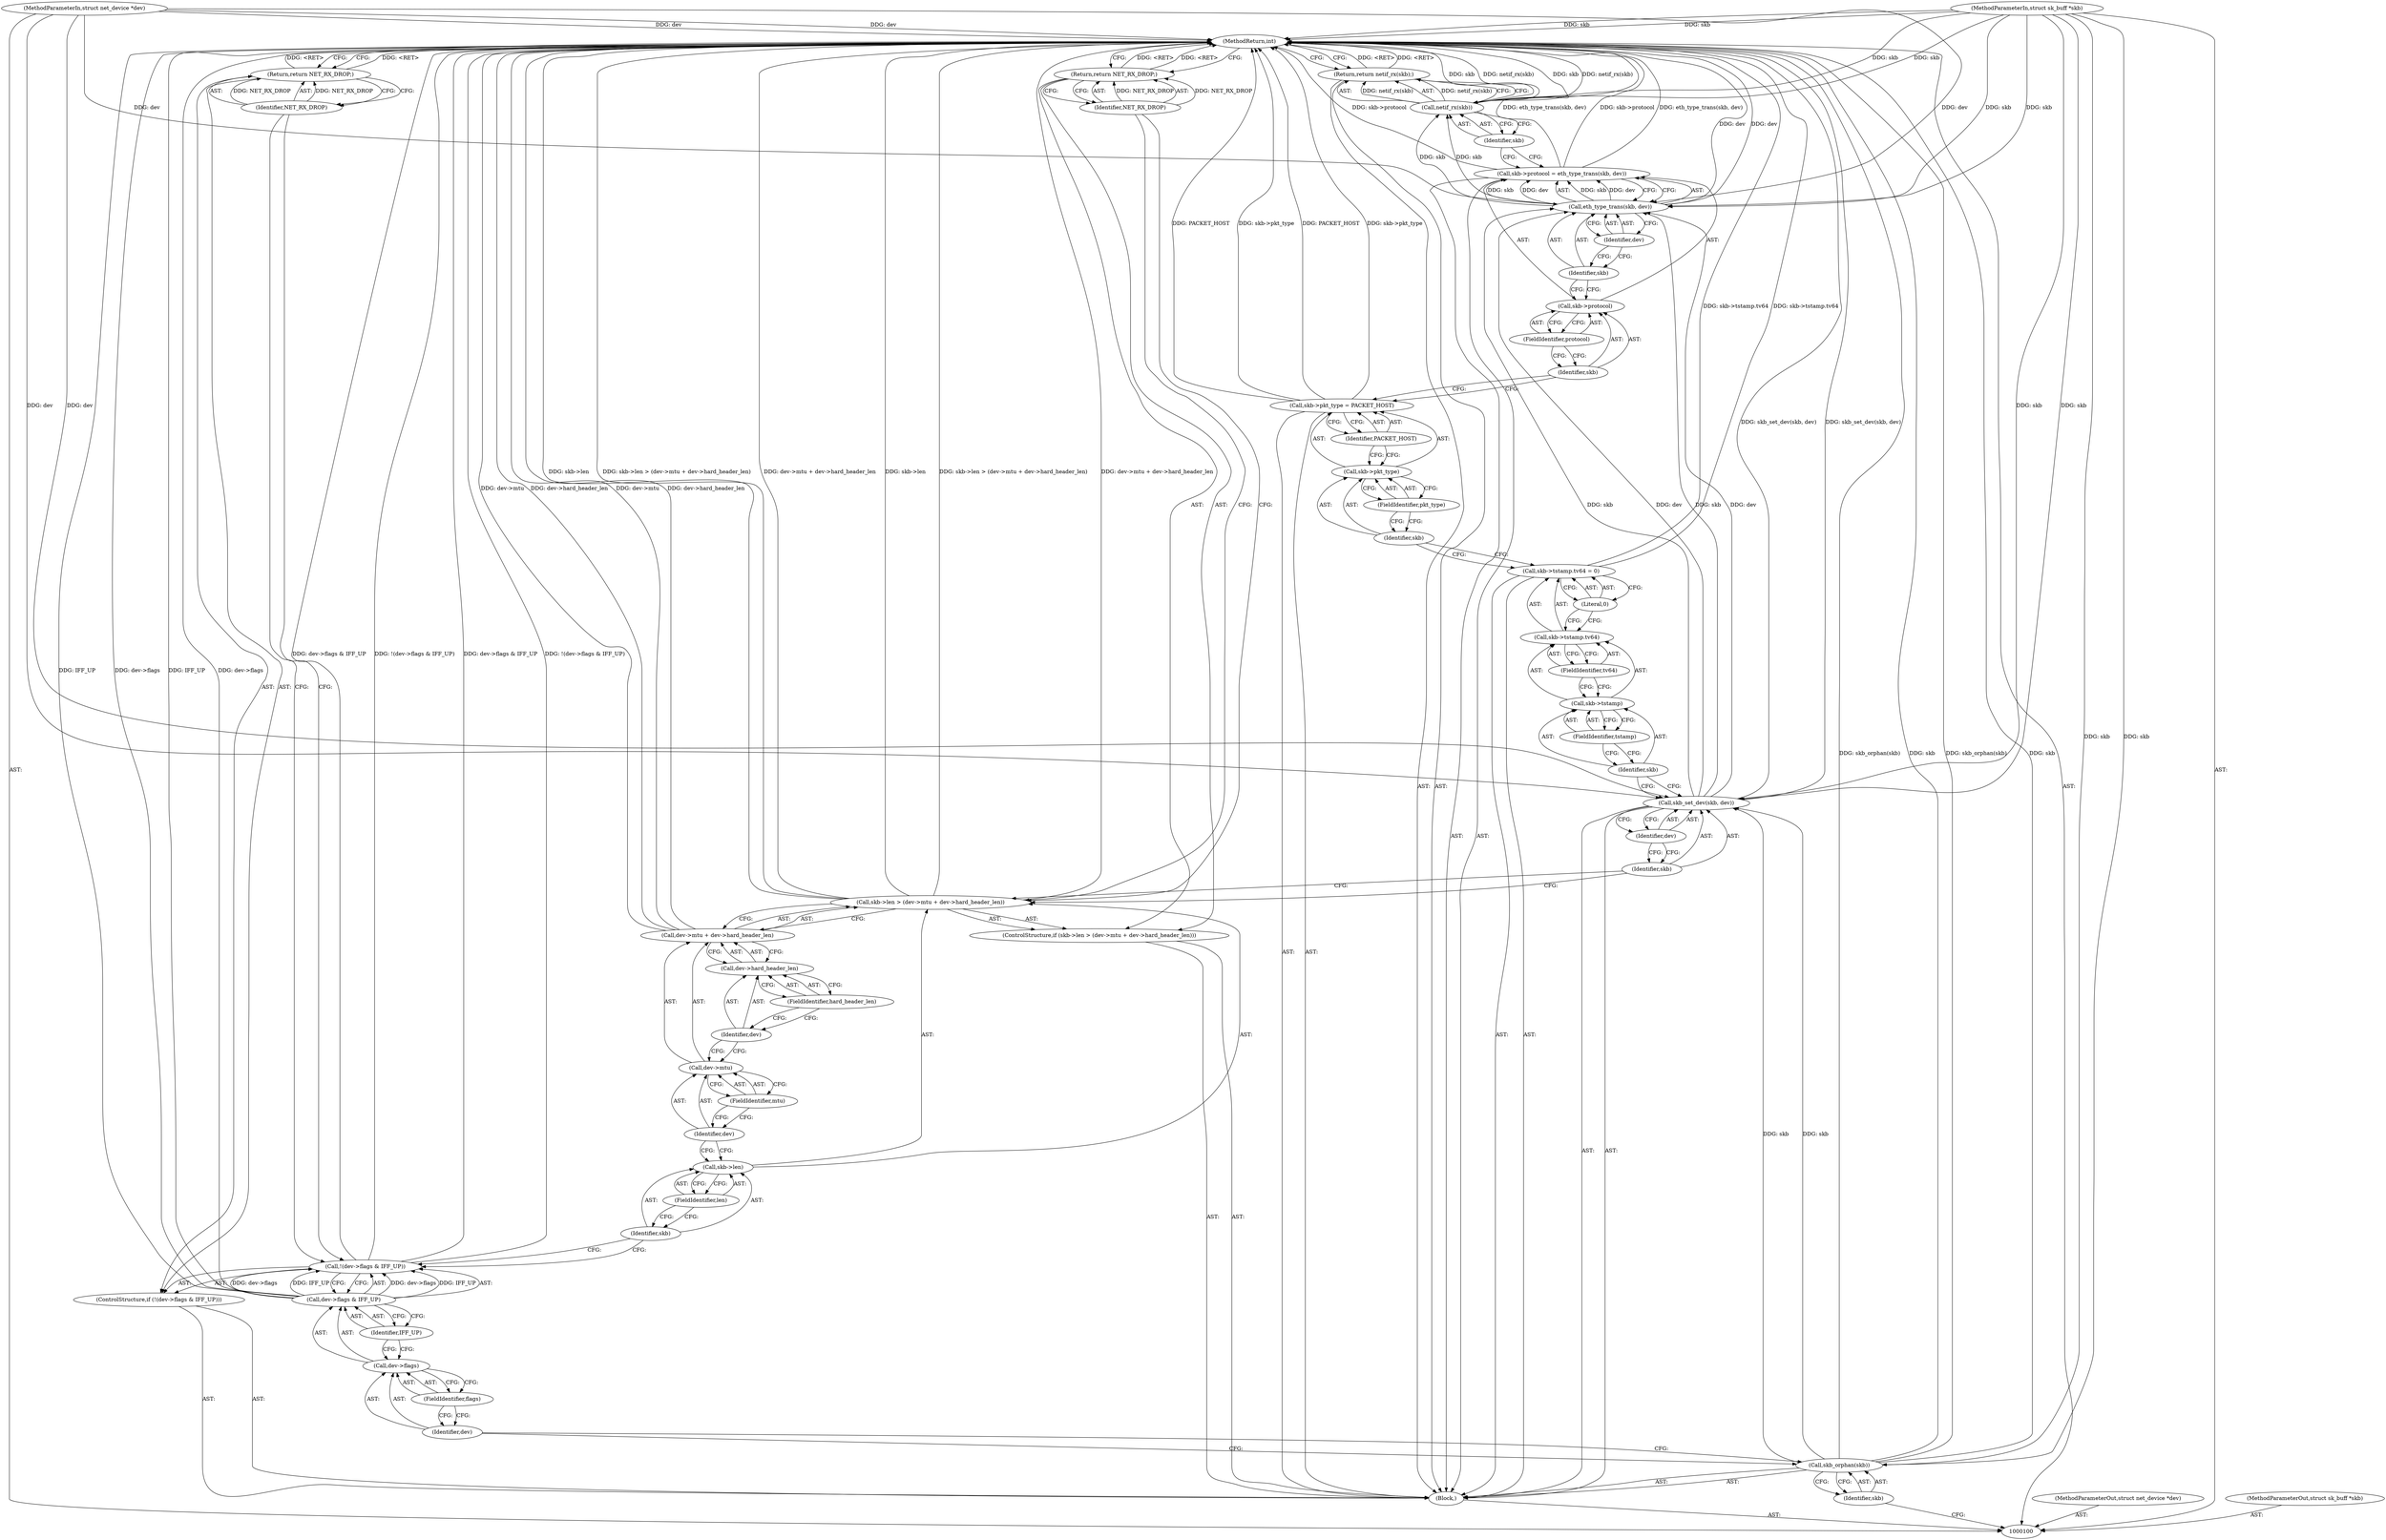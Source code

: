 digraph "1_linux_6ec82562ffc6f297d0de36d65776cff8e5704867_0" {
"1000154" [label="(MethodReturn,int)"];
"1000101" [label="(MethodParameterIn,struct net_device *dev)"];
"1000213" [label="(MethodParameterOut,struct net_device *dev)"];
"1000102" [label="(MethodParameterIn,struct sk_buff *skb)"];
"1000214" [label="(MethodParameterOut,struct sk_buff *skb)"];
"1000137" [label="(FieldIdentifier,tv64)"];
"1000132" [label="(Call,skb->tstamp.tv64 = 0)"];
"1000133" [label="(Call,skb->tstamp.tv64)"];
"1000134" [label="(Call,skb->tstamp)"];
"1000135" [label="(Identifier,skb)"];
"1000138" [label="(Literal,0)"];
"1000136" [label="(FieldIdentifier,tstamp)"];
"1000143" [label="(Identifier,PACKET_HOST)"];
"1000139" [label="(Call,skb->pkt_type = PACKET_HOST)"];
"1000140" [label="(Call,skb->pkt_type)"];
"1000141" [label="(Identifier,skb)"];
"1000142" [label="(FieldIdentifier,pkt_type)"];
"1000144" [label="(Call,skb->protocol = eth_type_trans(skb, dev))"];
"1000145" [label="(Call,skb->protocol)"];
"1000146" [label="(Identifier,skb)"];
"1000148" [label="(Call,eth_type_trans(skb, dev))"];
"1000149" [label="(Identifier,skb)"];
"1000150" [label="(Identifier,dev)"];
"1000147" [label="(FieldIdentifier,protocol)"];
"1000151" [label="(Return,return netif_rx(skb);)"];
"1000153" [label="(Identifier,skb)"];
"1000152" [label="(Call,netif_rx(skb))"];
"1000103" [label="(Block,)"];
"1000105" [label="(Identifier,skb)"];
"1000104" [label="(Call,skb_orphan(skb))"];
"1000106" [label="(ControlStructure,if (!(dev->flags & IFF_UP)))"];
"1000111" [label="(FieldIdentifier,flags)"];
"1000112" [label="(Identifier,IFF_UP)"];
"1000107" [label="(Call,!(dev->flags & IFF_UP))"];
"1000108" [label="(Call,dev->flags & IFF_UP)"];
"1000109" [label="(Call,dev->flags)"];
"1000110" [label="(Identifier,dev)"];
"1000113" [label="(Return,return NET_RX_DROP;)"];
"1000114" [label="(Identifier,NET_RX_DROP)"];
"1000115" [label="(ControlStructure,if (skb->len > (dev->mtu + dev->hard_header_len)))"];
"1000119" [label="(FieldIdentifier,len)"];
"1000120" [label="(Call,dev->mtu + dev->hard_header_len)"];
"1000121" [label="(Call,dev->mtu)"];
"1000122" [label="(Identifier,dev)"];
"1000123" [label="(FieldIdentifier,mtu)"];
"1000124" [label="(Call,dev->hard_header_len)"];
"1000125" [label="(Identifier,dev)"];
"1000126" [label="(FieldIdentifier,hard_header_len)"];
"1000116" [label="(Call,skb->len > (dev->mtu + dev->hard_header_len))"];
"1000117" [label="(Call,skb->len)"];
"1000118" [label="(Identifier,skb)"];
"1000128" [label="(Identifier,NET_RX_DROP)"];
"1000127" [label="(Return,return NET_RX_DROP;)"];
"1000130" [label="(Identifier,skb)"];
"1000131" [label="(Identifier,dev)"];
"1000129" [label="(Call,skb_set_dev(skb, dev))"];
"1000154" -> "1000100"  [label="AST: "];
"1000154" -> "1000113"  [label="CFG: "];
"1000154" -> "1000127"  [label="CFG: "];
"1000154" -> "1000151"  [label="CFG: "];
"1000127" -> "1000154"  [label="DDG: <RET>"];
"1000151" -> "1000154"  [label="DDG: <RET>"];
"1000113" -> "1000154"  [label="DDG: <RET>"];
"1000116" -> "1000154"  [label="DDG: skb->len"];
"1000116" -> "1000154"  [label="DDG: skb->len > (dev->mtu + dev->hard_header_len)"];
"1000116" -> "1000154"  [label="DDG: dev->mtu + dev->hard_header_len"];
"1000107" -> "1000154"  [label="DDG: dev->flags & IFF_UP"];
"1000107" -> "1000154"  [label="DDG: !(dev->flags & IFF_UP)"];
"1000104" -> "1000154"  [label="DDG: skb_orphan(skb)"];
"1000104" -> "1000154"  [label="DDG: skb"];
"1000120" -> "1000154"  [label="DDG: dev->mtu"];
"1000120" -> "1000154"  [label="DDG: dev->hard_header_len"];
"1000144" -> "1000154"  [label="DDG: eth_type_trans(skb, dev)"];
"1000144" -> "1000154"  [label="DDG: skb->protocol"];
"1000152" -> "1000154"  [label="DDG: skb"];
"1000152" -> "1000154"  [label="DDG: netif_rx(skb)"];
"1000148" -> "1000154"  [label="DDG: dev"];
"1000108" -> "1000154"  [label="DDG: dev->flags"];
"1000108" -> "1000154"  [label="DDG: IFF_UP"];
"1000139" -> "1000154"  [label="DDG: skb->pkt_type"];
"1000139" -> "1000154"  [label="DDG: PACKET_HOST"];
"1000129" -> "1000154"  [label="DDG: skb_set_dev(skb, dev)"];
"1000132" -> "1000154"  [label="DDG: skb->tstamp.tv64"];
"1000102" -> "1000154"  [label="DDG: skb"];
"1000101" -> "1000154"  [label="DDG: dev"];
"1000101" -> "1000100"  [label="AST: "];
"1000101" -> "1000154"  [label="DDG: dev"];
"1000101" -> "1000129"  [label="DDG: dev"];
"1000101" -> "1000148"  [label="DDG: dev"];
"1000213" -> "1000100"  [label="AST: "];
"1000102" -> "1000100"  [label="AST: "];
"1000102" -> "1000154"  [label="DDG: skb"];
"1000102" -> "1000104"  [label="DDG: skb"];
"1000102" -> "1000129"  [label="DDG: skb"];
"1000102" -> "1000148"  [label="DDG: skb"];
"1000102" -> "1000152"  [label="DDG: skb"];
"1000214" -> "1000100"  [label="AST: "];
"1000137" -> "1000133"  [label="AST: "];
"1000137" -> "1000134"  [label="CFG: "];
"1000133" -> "1000137"  [label="CFG: "];
"1000132" -> "1000103"  [label="AST: "];
"1000132" -> "1000138"  [label="CFG: "];
"1000133" -> "1000132"  [label="AST: "];
"1000138" -> "1000132"  [label="AST: "];
"1000141" -> "1000132"  [label="CFG: "];
"1000132" -> "1000154"  [label="DDG: skb->tstamp.tv64"];
"1000133" -> "1000132"  [label="AST: "];
"1000133" -> "1000137"  [label="CFG: "];
"1000134" -> "1000133"  [label="AST: "];
"1000137" -> "1000133"  [label="AST: "];
"1000138" -> "1000133"  [label="CFG: "];
"1000134" -> "1000133"  [label="AST: "];
"1000134" -> "1000136"  [label="CFG: "];
"1000135" -> "1000134"  [label="AST: "];
"1000136" -> "1000134"  [label="AST: "];
"1000137" -> "1000134"  [label="CFG: "];
"1000135" -> "1000134"  [label="AST: "];
"1000135" -> "1000129"  [label="CFG: "];
"1000136" -> "1000135"  [label="CFG: "];
"1000138" -> "1000132"  [label="AST: "];
"1000138" -> "1000133"  [label="CFG: "];
"1000132" -> "1000138"  [label="CFG: "];
"1000136" -> "1000134"  [label="AST: "];
"1000136" -> "1000135"  [label="CFG: "];
"1000134" -> "1000136"  [label="CFG: "];
"1000143" -> "1000139"  [label="AST: "];
"1000143" -> "1000140"  [label="CFG: "];
"1000139" -> "1000143"  [label="CFG: "];
"1000139" -> "1000103"  [label="AST: "];
"1000139" -> "1000143"  [label="CFG: "];
"1000140" -> "1000139"  [label="AST: "];
"1000143" -> "1000139"  [label="AST: "];
"1000146" -> "1000139"  [label="CFG: "];
"1000139" -> "1000154"  [label="DDG: skb->pkt_type"];
"1000139" -> "1000154"  [label="DDG: PACKET_HOST"];
"1000140" -> "1000139"  [label="AST: "];
"1000140" -> "1000142"  [label="CFG: "];
"1000141" -> "1000140"  [label="AST: "];
"1000142" -> "1000140"  [label="AST: "];
"1000143" -> "1000140"  [label="CFG: "];
"1000141" -> "1000140"  [label="AST: "];
"1000141" -> "1000132"  [label="CFG: "];
"1000142" -> "1000141"  [label="CFG: "];
"1000142" -> "1000140"  [label="AST: "];
"1000142" -> "1000141"  [label="CFG: "];
"1000140" -> "1000142"  [label="CFG: "];
"1000144" -> "1000103"  [label="AST: "];
"1000144" -> "1000148"  [label="CFG: "];
"1000145" -> "1000144"  [label="AST: "];
"1000148" -> "1000144"  [label="AST: "];
"1000153" -> "1000144"  [label="CFG: "];
"1000144" -> "1000154"  [label="DDG: eth_type_trans(skb, dev)"];
"1000144" -> "1000154"  [label="DDG: skb->protocol"];
"1000148" -> "1000144"  [label="DDG: skb"];
"1000148" -> "1000144"  [label="DDG: dev"];
"1000145" -> "1000144"  [label="AST: "];
"1000145" -> "1000147"  [label="CFG: "];
"1000146" -> "1000145"  [label="AST: "];
"1000147" -> "1000145"  [label="AST: "];
"1000149" -> "1000145"  [label="CFG: "];
"1000146" -> "1000145"  [label="AST: "];
"1000146" -> "1000139"  [label="CFG: "];
"1000147" -> "1000146"  [label="CFG: "];
"1000148" -> "1000144"  [label="AST: "];
"1000148" -> "1000150"  [label="CFG: "];
"1000149" -> "1000148"  [label="AST: "];
"1000150" -> "1000148"  [label="AST: "];
"1000144" -> "1000148"  [label="CFG: "];
"1000148" -> "1000154"  [label="DDG: dev"];
"1000148" -> "1000144"  [label="DDG: skb"];
"1000148" -> "1000144"  [label="DDG: dev"];
"1000129" -> "1000148"  [label="DDG: skb"];
"1000129" -> "1000148"  [label="DDG: dev"];
"1000102" -> "1000148"  [label="DDG: skb"];
"1000101" -> "1000148"  [label="DDG: dev"];
"1000148" -> "1000152"  [label="DDG: skb"];
"1000149" -> "1000148"  [label="AST: "];
"1000149" -> "1000145"  [label="CFG: "];
"1000150" -> "1000149"  [label="CFG: "];
"1000150" -> "1000148"  [label="AST: "];
"1000150" -> "1000149"  [label="CFG: "];
"1000148" -> "1000150"  [label="CFG: "];
"1000147" -> "1000145"  [label="AST: "];
"1000147" -> "1000146"  [label="CFG: "];
"1000145" -> "1000147"  [label="CFG: "];
"1000151" -> "1000103"  [label="AST: "];
"1000151" -> "1000152"  [label="CFG: "];
"1000152" -> "1000151"  [label="AST: "];
"1000154" -> "1000151"  [label="CFG: "];
"1000151" -> "1000154"  [label="DDG: <RET>"];
"1000152" -> "1000151"  [label="DDG: netif_rx(skb)"];
"1000153" -> "1000152"  [label="AST: "];
"1000153" -> "1000144"  [label="CFG: "];
"1000152" -> "1000153"  [label="CFG: "];
"1000152" -> "1000151"  [label="AST: "];
"1000152" -> "1000153"  [label="CFG: "];
"1000153" -> "1000152"  [label="AST: "];
"1000151" -> "1000152"  [label="CFG: "];
"1000152" -> "1000154"  [label="DDG: skb"];
"1000152" -> "1000154"  [label="DDG: netif_rx(skb)"];
"1000152" -> "1000151"  [label="DDG: netif_rx(skb)"];
"1000148" -> "1000152"  [label="DDG: skb"];
"1000102" -> "1000152"  [label="DDG: skb"];
"1000103" -> "1000100"  [label="AST: "];
"1000104" -> "1000103"  [label="AST: "];
"1000106" -> "1000103"  [label="AST: "];
"1000115" -> "1000103"  [label="AST: "];
"1000129" -> "1000103"  [label="AST: "];
"1000132" -> "1000103"  [label="AST: "];
"1000139" -> "1000103"  [label="AST: "];
"1000144" -> "1000103"  [label="AST: "];
"1000151" -> "1000103"  [label="AST: "];
"1000105" -> "1000104"  [label="AST: "];
"1000105" -> "1000100"  [label="CFG: "];
"1000104" -> "1000105"  [label="CFG: "];
"1000104" -> "1000103"  [label="AST: "];
"1000104" -> "1000105"  [label="CFG: "];
"1000105" -> "1000104"  [label="AST: "];
"1000110" -> "1000104"  [label="CFG: "];
"1000104" -> "1000154"  [label="DDG: skb_orphan(skb)"];
"1000104" -> "1000154"  [label="DDG: skb"];
"1000102" -> "1000104"  [label="DDG: skb"];
"1000104" -> "1000129"  [label="DDG: skb"];
"1000106" -> "1000103"  [label="AST: "];
"1000107" -> "1000106"  [label="AST: "];
"1000113" -> "1000106"  [label="AST: "];
"1000111" -> "1000109"  [label="AST: "];
"1000111" -> "1000110"  [label="CFG: "];
"1000109" -> "1000111"  [label="CFG: "];
"1000112" -> "1000108"  [label="AST: "];
"1000112" -> "1000109"  [label="CFG: "];
"1000108" -> "1000112"  [label="CFG: "];
"1000107" -> "1000106"  [label="AST: "];
"1000107" -> "1000108"  [label="CFG: "];
"1000108" -> "1000107"  [label="AST: "];
"1000114" -> "1000107"  [label="CFG: "];
"1000118" -> "1000107"  [label="CFG: "];
"1000107" -> "1000154"  [label="DDG: dev->flags & IFF_UP"];
"1000107" -> "1000154"  [label="DDG: !(dev->flags & IFF_UP)"];
"1000108" -> "1000107"  [label="DDG: dev->flags"];
"1000108" -> "1000107"  [label="DDG: IFF_UP"];
"1000108" -> "1000107"  [label="AST: "];
"1000108" -> "1000112"  [label="CFG: "];
"1000109" -> "1000108"  [label="AST: "];
"1000112" -> "1000108"  [label="AST: "];
"1000107" -> "1000108"  [label="CFG: "];
"1000108" -> "1000154"  [label="DDG: dev->flags"];
"1000108" -> "1000154"  [label="DDG: IFF_UP"];
"1000108" -> "1000107"  [label="DDG: dev->flags"];
"1000108" -> "1000107"  [label="DDG: IFF_UP"];
"1000109" -> "1000108"  [label="AST: "];
"1000109" -> "1000111"  [label="CFG: "];
"1000110" -> "1000109"  [label="AST: "];
"1000111" -> "1000109"  [label="AST: "];
"1000112" -> "1000109"  [label="CFG: "];
"1000110" -> "1000109"  [label="AST: "];
"1000110" -> "1000104"  [label="CFG: "];
"1000111" -> "1000110"  [label="CFG: "];
"1000113" -> "1000106"  [label="AST: "];
"1000113" -> "1000114"  [label="CFG: "];
"1000114" -> "1000113"  [label="AST: "];
"1000154" -> "1000113"  [label="CFG: "];
"1000113" -> "1000154"  [label="DDG: <RET>"];
"1000114" -> "1000113"  [label="DDG: NET_RX_DROP"];
"1000114" -> "1000113"  [label="AST: "];
"1000114" -> "1000107"  [label="CFG: "];
"1000113" -> "1000114"  [label="CFG: "];
"1000114" -> "1000113"  [label="DDG: NET_RX_DROP"];
"1000115" -> "1000103"  [label="AST: "];
"1000116" -> "1000115"  [label="AST: "];
"1000127" -> "1000115"  [label="AST: "];
"1000119" -> "1000117"  [label="AST: "];
"1000119" -> "1000118"  [label="CFG: "];
"1000117" -> "1000119"  [label="CFG: "];
"1000120" -> "1000116"  [label="AST: "];
"1000120" -> "1000124"  [label="CFG: "];
"1000121" -> "1000120"  [label="AST: "];
"1000124" -> "1000120"  [label="AST: "];
"1000116" -> "1000120"  [label="CFG: "];
"1000120" -> "1000154"  [label="DDG: dev->mtu"];
"1000120" -> "1000154"  [label="DDG: dev->hard_header_len"];
"1000121" -> "1000120"  [label="AST: "];
"1000121" -> "1000123"  [label="CFG: "];
"1000122" -> "1000121"  [label="AST: "];
"1000123" -> "1000121"  [label="AST: "];
"1000125" -> "1000121"  [label="CFG: "];
"1000122" -> "1000121"  [label="AST: "];
"1000122" -> "1000117"  [label="CFG: "];
"1000123" -> "1000122"  [label="CFG: "];
"1000123" -> "1000121"  [label="AST: "];
"1000123" -> "1000122"  [label="CFG: "];
"1000121" -> "1000123"  [label="CFG: "];
"1000124" -> "1000120"  [label="AST: "];
"1000124" -> "1000126"  [label="CFG: "];
"1000125" -> "1000124"  [label="AST: "];
"1000126" -> "1000124"  [label="AST: "];
"1000120" -> "1000124"  [label="CFG: "];
"1000125" -> "1000124"  [label="AST: "];
"1000125" -> "1000121"  [label="CFG: "];
"1000126" -> "1000125"  [label="CFG: "];
"1000126" -> "1000124"  [label="AST: "];
"1000126" -> "1000125"  [label="CFG: "];
"1000124" -> "1000126"  [label="CFG: "];
"1000116" -> "1000115"  [label="AST: "];
"1000116" -> "1000120"  [label="CFG: "];
"1000117" -> "1000116"  [label="AST: "];
"1000120" -> "1000116"  [label="AST: "];
"1000128" -> "1000116"  [label="CFG: "];
"1000130" -> "1000116"  [label="CFG: "];
"1000116" -> "1000154"  [label="DDG: skb->len"];
"1000116" -> "1000154"  [label="DDG: skb->len > (dev->mtu + dev->hard_header_len)"];
"1000116" -> "1000154"  [label="DDG: dev->mtu + dev->hard_header_len"];
"1000117" -> "1000116"  [label="AST: "];
"1000117" -> "1000119"  [label="CFG: "];
"1000118" -> "1000117"  [label="AST: "];
"1000119" -> "1000117"  [label="AST: "];
"1000122" -> "1000117"  [label="CFG: "];
"1000118" -> "1000117"  [label="AST: "];
"1000118" -> "1000107"  [label="CFG: "];
"1000119" -> "1000118"  [label="CFG: "];
"1000128" -> "1000127"  [label="AST: "];
"1000128" -> "1000116"  [label="CFG: "];
"1000127" -> "1000128"  [label="CFG: "];
"1000128" -> "1000127"  [label="DDG: NET_RX_DROP"];
"1000127" -> "1000115"  [label="AST: "];
"1000127" -> "1000128"  [label="CFG: "];
"1000128" -> "1000127"  [label="AST: "];
"1000154" -> "1000127"  [label="CFG: "];
"1000127" -> "1000154"  [label="DDG: <RET>"];
"1000128" -> "1000127"  [label="DDG: NET_RX_DROP"];
"1000130" -> "1000129"  [label="AST: "];
"1000130" -> "1000116"  [label="CFG: "];
"1000131" -> "1000130"  [label="CFG: "];
"1000131" -> "1000129"  [label="AST: "];
"1000131" -> "1000130"  [label="CFG: "];
"1000129" -> "1000131"  [label="CFG: "];
"1000129" -> "1000103"  [label="AST: "];
"1000129" -> "1000131"  [label="CFG: "];
"1000130" -> "1000129"  [label="AST: "];
"1000131" -> "1000129"  [label="AST: "];
"1000135" -> "1000129"  [label="CFG: "];
"1000129" -> "1000154"  [label="DDG: skb_set_dev(skb, dev)"];
"1000104" -> "1000129"  [label="DDG: skb"];
"1000102" -> "1000129"  [label="DDG: skb"];
"1000101" -> "1000129"  [label="DDG: dev"];
"1000129" -> "1000148"  [label="DDG: skb"];
"1000129" -> "1000148"  [label="DDG: dev"];
}
